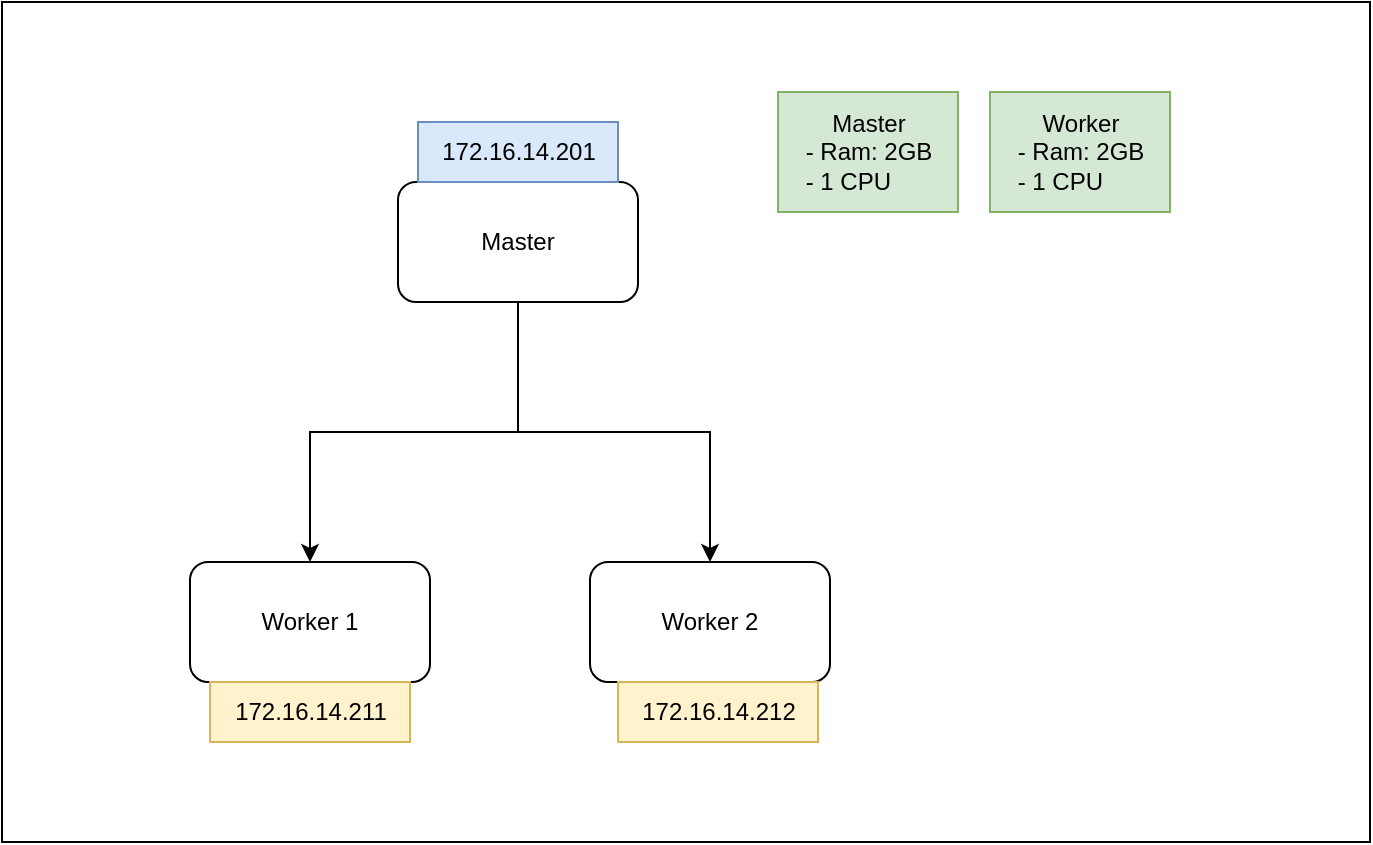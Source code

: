 <mxfile version="20.7.4" type="device"><diagram id="WRLETLDyvQhsHGHbcAxD" name="Page-1"><mxGraphModel dx="989" dy="494" grid="1" gridSize="10" guides="1" tooltips="1" connect="1" arrows="1" fold="1" page="1" pageScale="1" pageWidth="827" pageHeight="1169" math="0" shadow="0"><root><mxCell id="0"/><mxCell id="1" parent="0"/><mxCell id="WKm6YzeOdq_Om8eh160D-10" value="" style="rounded=0;whiteSpace=wrap;html=1;" vertex="1" parent="1"><mxGeometry x="96" y="140" width="684" height="420" as="geometry"/></mxCell><mxCell id="WKm6YzeOdq_Om8eh160D-4" style="edgeStyle=orthogonalEdgeStyle;rounded=0;orthogonalLoop=1;jettySize=auto;html=1;" edge="1" parent="1" source="WKm6YzeOdq_Om8eh160D-1" target="WKm6YzeOdq_Om8eh160D-2"><mxGeometry relative="1" as="geometry"/></mxCell><mxCell id="WKm6YzeOdq_Om8eh160D-5" style="edgeStyle=orthogonalEdgeStyle;rounded=0;orthogonalLoop=1;jettySize=auto;html=1;" edge="1" parent="1" source="WKm6YzeOdq_Om8eh160D-1" target="WKm6YzeOdq_Om8eh160D-3"><mxGeometry relative="1" as="geometry"/></mxCell><mxCell id="WKm6YzeOdq_Om8eh160D-1" value="Master" style="rounded=1;whiteSpace=wrap;html=1;" vertex="1" parent="1"><mxGeometry x="294" y="230" width="120" height="60" as="geometry"/></mxCell><mxCell id="WKm6YzeOdq_Om8eh160D-2" value="Worker 1" style="rounded=1;whiteSpace=wrap;html=1;" vertex="1" parent="1"><mxGeometry x="190" y="420" width="120" height="60" as="geometry"/></mxCell><mxCell id="WKm6YzeOdq_Om8eh160D-3" value="Worker 2" style="rounded=1;whiteSpace=wrap;html=1;" vertex="1" parent="1"><mxGeometry x="390" y="420" width="120" height="60" as="geometry"/></mxCell><mxCell id="WKm6YzeOdq_Om8eh160D-7" value="172.16.14.201" style="text;html=1;align=center;verticalAlign=middle;resizable=0;points=[];autosize=1;strokeColor=#6c8ebf;fillColor=#dae8fc;" vertex="1" parent="1"><mxGeometry x="304" y="200" width="100" height="30" as="geometry"/></mxCell><mxCell id="WKm6YzeOdq_Om8eh160D-8" value="172.16.14.211" style="text;html=1;align=center;verticalAlign=middle;resizable=0;points=[];autosize=1;strokeColor=#d6b656;fillColor=#fff2cc;" vertex="1" parent="1"><mxGeometry x="200" y="480" width="100" height="30" as="geometry"/></mxCell><mxCell id="WKm6YzeOdq_Om8eh160D-9" value="172.16.14.212" style="text;html=1;align=center;verticalAlign=middle;resizable=0;points=[];autosize=1;strokeColor=#d6b656;fillColor=#fff2cc;" vertex="1" parent="1"><mxGeometry x="404" y="480" width="100" height="30" as="geometry"/></mxCell><mxCell id="WKm6YzeOdq_Om8eh160D-11" value="&lt;div style=&quot;&quot;&gt;&lt;span style=&quot;background-color: initial;&quot;&gt;Master&lt;/span&gt;&lt;/div&gt;&lt;div style=&quot;text-align: left;&quot;&gt;&lt;span style=&quot;background-color: initial;&quot;&gt;- Ram: 2GB&lt;/span&gt;&lt;/div&gt;&lt;div style=&quot;text-align: left;&quot;&gt;&lt;span style=&quot;background-color: initial;&quot;&gt;- 1 CPU&lt;/span&gt;&lt;/div&gt;" style="text;html=1;align=center;verticalAlign=middle;resizable=0;points=[];autosize=1;strokeColor=#82b366;fillColor=#d5e8d4;" vertex="1" parent="1"><mxGeometry x="484" y="185" width="90" height="60" as="geometry"/></mxCell><mxCell id="WKm6YzeOdq_Om8eh160D-12" value="&lt;div style=&quot;&quot;&gt;&lt;span style=&quot;background-color: initial;&quot;&gt;Worker&lt;/span&gt;&lt;/div&gt;&lt;div style=&quot;text-align: left;&quot;&gt;&lt;span style=&quot;background-color: initial;&quot;&gt;- Ram: 2GB&lt;/span&gt;&lt;/div&gt;&lt;div style=&quot;text-align: left;&quot;&gt;&lt;span style=&quot;background-color: initial;&quot;&gt;- 1 CPU&lt;/span&gt;&lt;/div&gt;" style="text;html=1;align=center;verticalAlign=middle;resizable=0;points=[];autosize=1;strokeColor=#82b366;fillColor=#d5e8d4;" vertex="1" parent="1"><mxGeometry x="590" y="185" width="90" height="60" as="geometry"/></mxCell></root></mxGraphModel></diagram></mxfile>